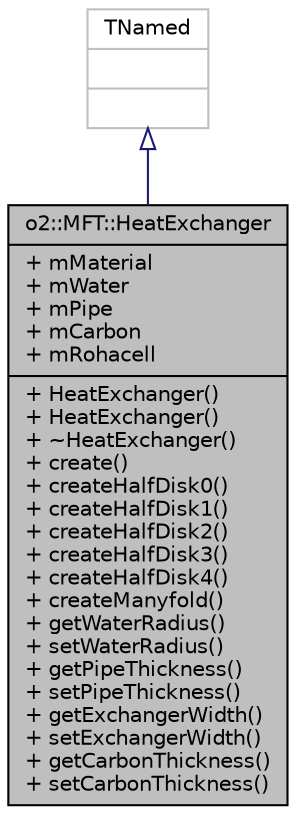 digraph "o2::MFT::HeatExchanger"
{
 // INTERACTIVE_SVG=YES
  bgcolor="transparent";
  edge [fontname="Helvetica",fontsize="10",labelfontname="Helvetica",labelfontsize="10"];
  node [fontname="Helvetica",fontsize="10",shape=record];
  Node1 [label="{o2::MFT::HeatExchanger\n|+ mMaterial\l+ mWater\l+ mPipe\l+ mCarbon\l+ mRohacell\l|+ HeatExchanger()\l+ HeatExchanger()\l+ ~HeatExchanger()\l+ create()\l+ createHalfDisk0()\l+ createHalfDisk1()\l+ createHalfDisk2()\l+ createHalfDisk3()\l+ createHalfDisk4()\l+ createManyfold()\l+ getWaterRadius()\l+ setWaterRadius()\l+ getPipeThickness()\l+ setPipeThickness()\l+ getExchangerWidth()\l+ setExchangerWidth()\l+ getCarbonThickness()\l+ setCarbonThickness()\l}",height=0.2,width=0.4,color="black", fillcolor="grey75", style="filled" fontcolor="black"];
  Node2 -> Node1 [dir="back",color="midnightblue",fontsize="10",style="solid",arrowtail="onormal",fontname="Helvetica"];
  Node2 [label="{TNamed\n||}",height=0.2,width=0.4,color="grey75"];
}
